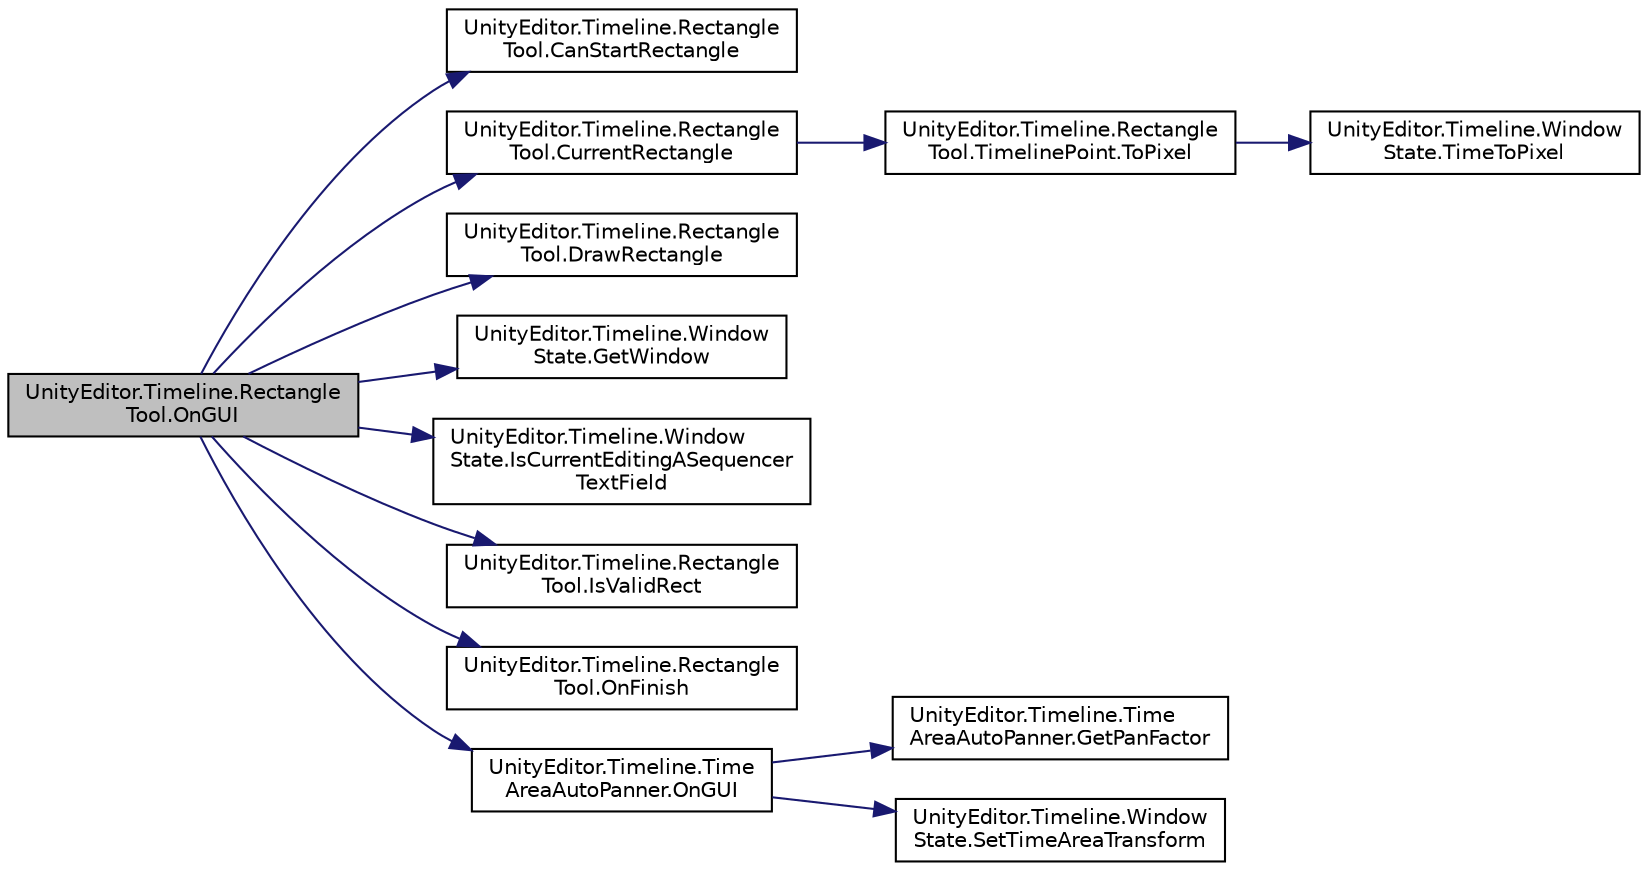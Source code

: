 digraph "UnityEditor.Timeline.RectangleTool.OnGUI"
{
 // LATEX_PDF_SIZE
  edge [fontname="Helvetica",fontsize="10",labelfontname="Helvetica",labelfontsize="10"];
  node [fontname="Helvetica",fontsize="10",shape=record];
  rankdir="LR";
  Node1 [label="UnityEditor.Timeline.Rectangle\lTool.OnGUI",height=0.2,width=0.4,color="black", fillcolor="grey75", style="filled", fontcolor="black",tooltip=" "];
  Node1 -> Node2 [color="midnightblue",fontsize="10",style="solid",fontname="Helvetica"];
  Node2 [label="UnityEditor.Timeline.Rectangle\lTool.CanStartRectangle",height=0.2,width=0.4,color="black", fillcolor="white", style="filled",URL="$class_unity_editor_1_1_timeline_1_1_rectangle_tool.html#a39484b7886735c8c15f821d9f5525e27",tooltip=" "];
  Node1 -> Node3 [color="midnightblue",fontsize="10",style="solid",fontname="Helvetica"];
  Node3 [label="UnityEditor.Timeline.Rectangle\lTool.CurrentRectangle",height=0.2,width=0.4,color="black", fillcolor="white", style="filled",URL="$class_unity_editor_1_1_timeline_1_1_rectangle_tool.html#aefa25619a80cf98a353df57f551f6ff2",tooltip=" "];
  Node3 -> Node4 [color="midnightblue",fontsize="10",style="solid",fontname="Helvetica"];
  Node4 [label="UnityEditor.Timeline.Rectangle\lTool.TimelinePoint.ToPixel",height=0.2,width=0.4,color="black", fillcolor="white", style="filled",URL="$struct_unity_editor_1_1_timeline_1_1_rectangle_tool_1_1_timeline_point.html#a00c3b4d9a28bb6b98d00926b9a96edfd",tooltip=" "];
  Node4 -> Node5 [color="midnightblue",fontsize="10",style="solid",fontname="Helvetica"];
  Node5 [label="UnityEditor.Timeline.Window\lState.TimeToPixel",height=0.2,width=0.4,color="black", fillcolor="white", style="filled",URL="$class_unity_editor_1_1_timeline_1_1_window_state.html#aaf2cb4fe0dedfd91a65ec94d1c3001b3",tooltip=" "];
  Node1 -> Node6 [color="midnightblue",fontsize="10",style="solid",fontname="Helvetica"];
  Node6 [label="UnityEditor.Timeline.Rectangle\lTool.DrawRectangle",height=0.2,width=0.4,color="black", fillcolor="white", style="filled",URL="$class_unity_editor_1_1_timeline_1_1_rectangle_tool.html#a6389ba8581be9994e98703cec6de6fda",tooltip=" "];
  Node1 -> Node7 [color="midnightblue",fontsize="10",style="solid",fontname="Helvetica"];
  Node7 [label="UnityEditor.Timeline.Window\lState.GetWindow",height=0.2,width=0.4,color="black", fillcolor="white", style="filled",URL="$class_unity_editor_1_1_timeline_1_1_window_state.html#af1e0a5f9a63a8aaa835f5ed772a25741",tooltip=" "];
  Node1 -> Node8 [color="midnightblue",fontsize="10",style="solid",fontname="Helvetica"];
  Node8 [label="UnityEditor.Timeline.Window\lState.IsCurrentEditingASequencer\lTextField",height=0.2,width=0.4,color="black", fillcolor="white", style="filled",URL="$class_unity_editor_1_1_timeline_1_1_window_state.html#a6904fd1570b48a1f42e77c2afcb6f50a",tooltip=" "];
  Node1 -> Node9 [color="midnightblue",fontsize="10",style="solid",fontname="Helvetica"];
  Node9 [label="UnityEditor.Timeline.Rectangle\lTool.IsValidRect",height=0.2,width=0.4,color="black", fillcolor="white", style="filled",URL="$class_unity_editor_1_1_timeline_1_1_rectangle_tool.html#a4b715c48a2ea1def32a39cfec2ca5260",tooltip=" "];
  Node1 -> Node10 [color="midnightblue",fontsize="10",style="solid",fontname="Helvetica"];
  Node10 [label="UnityEditor.Timeline.Rectangle\lTool.OnFinish",height=0.2,width=0.4,color="black", fillcolor="white", style="filled",URL="$class_unity_editor_1_1_timeline_1_1_rectangle_tool.html#adbd4187d86b42251ef844338722b4937",tooltip=" "];
  Node1 -> Node11 [color="midnightblue",fontsize="10",style="solid",fontname="Helvetica"];
  Node11 [label="UnityEditor.Timeline.Time\lAreaAutoPanner.OnGUI",height=0.2,width=0.4,color="black", fillcolor="white", style="filled",URL="$class_unity_editor_1_1_timeline_1_1_time_area_auto_panner.html#a4bfe7b93d3c8db9e0dc42cf9d42ce97e",tooltip=" "];
  Node11 -> Node12 [color="midnightblue",fontsize="10",style="solid",fontname="Helvetica"];
  Node12 [label="UnityEditor.Timeline.Time\lAreaAutoPanner.GetPanFactor",height=0.2,width=0.4,color="black", fillcolor="white", style="filled",URL="$class_unity_editor_1_1_timeline_1_1_time_area_auto_panner.html#ae69db378b949588905b20e6796c2fcd7",tooltip=" "];
  Node11 -> Node13 [color="midnightblue",fontsize="10",style="solid",fontname="Helvetica"];
  Node13 [label="UnityEditor.Timeline.Window\lState.SetTimeAreaTransform",height=0.2,width=0.4,color="black", fillcolor="white", style="filled",URL="$class_unity_editor_1_1_timeline_1_1_window_state.html#aaab68e6b6c1110ec5a75196b22d3852e",tooltip=" "];
}
